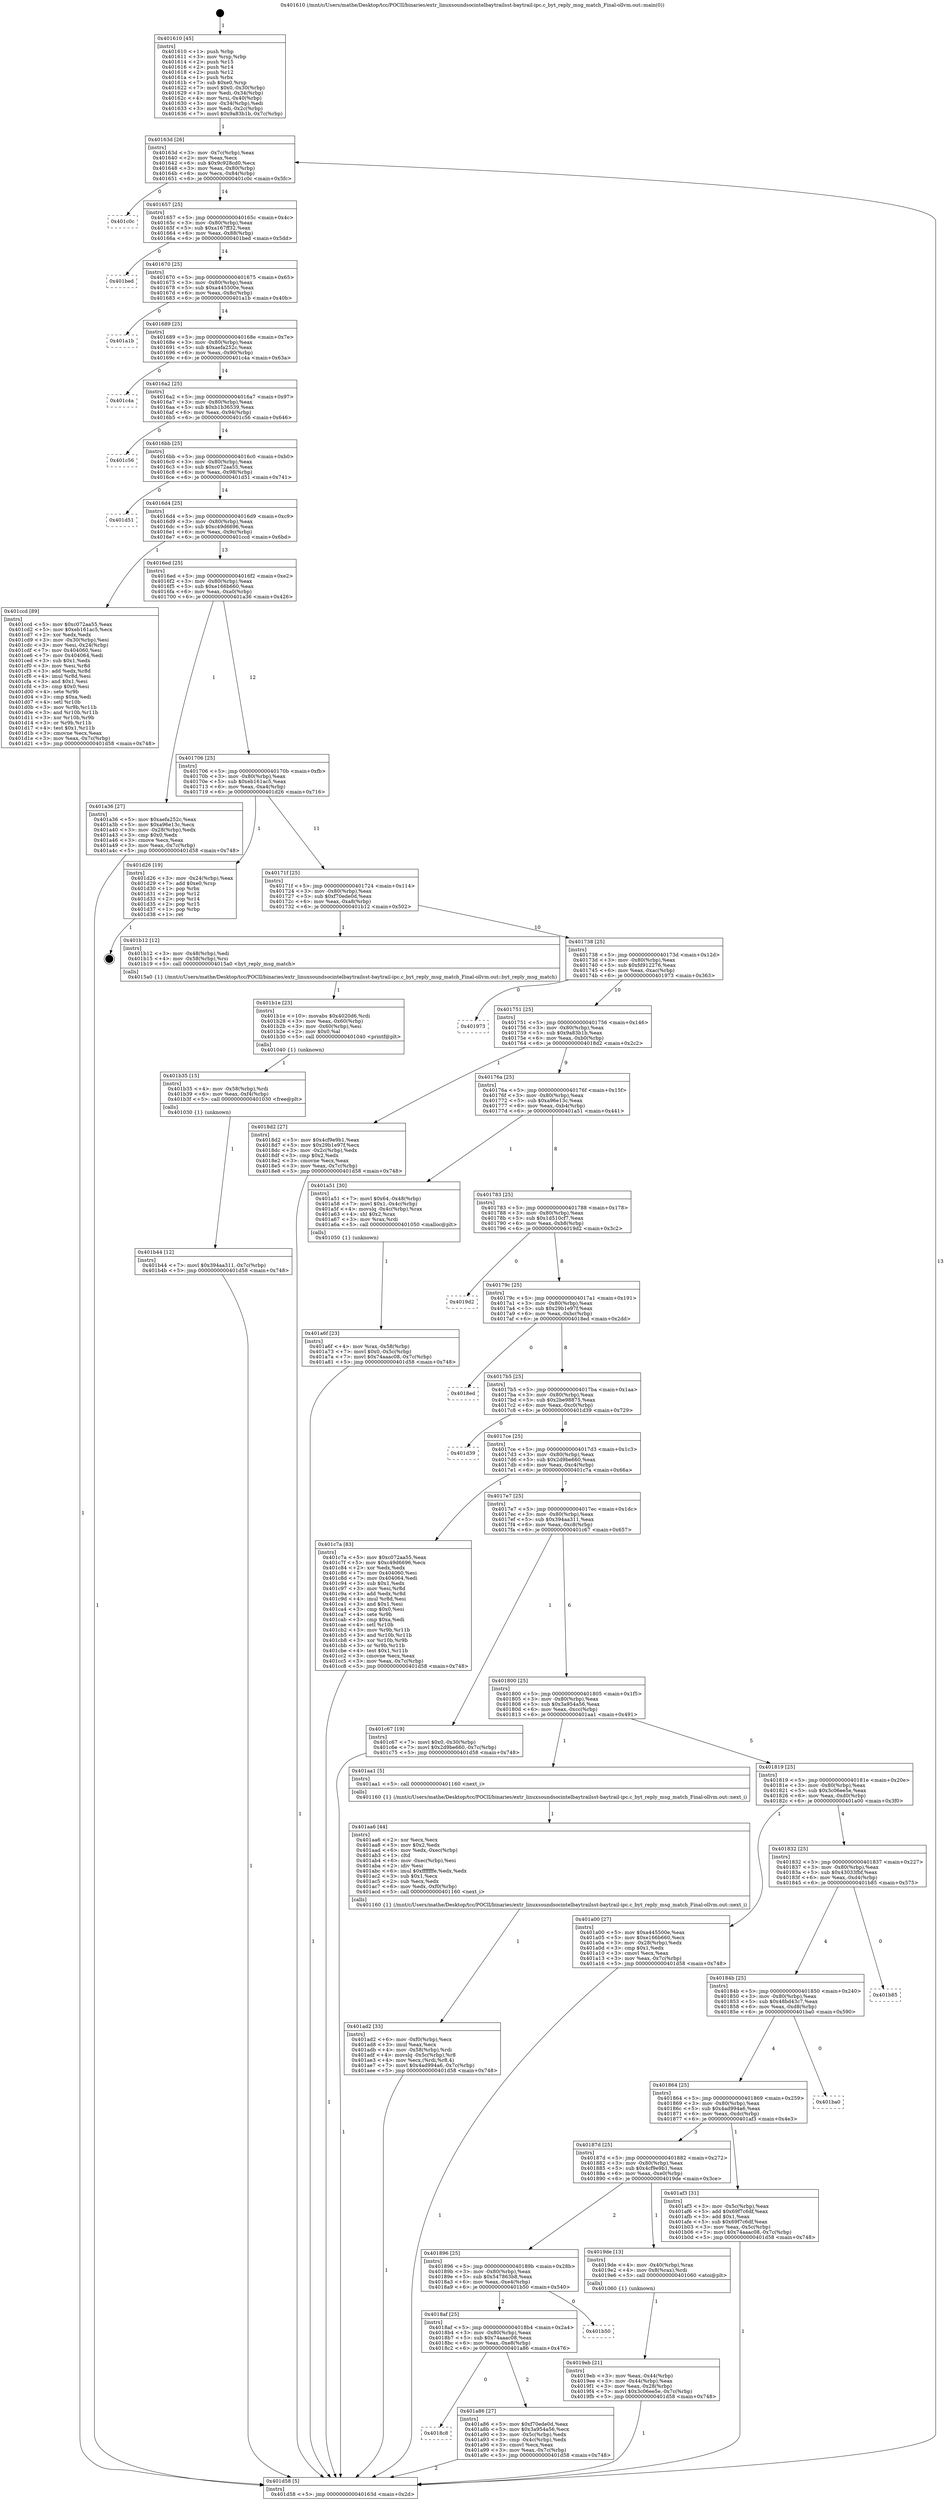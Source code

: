 digraph "0x401610" {
  label = "0x401610 (/mnt/c/Users/mathe/Desktop/tcc/POCII/binaries/extr_linuxsoundsocintelbaytrailsst-baytrail-ipc.c_byt_reply_msg_match_Final-ollvm.out::main(0))"
  labelloc = "t"
  node[shape=record]

  Entry [label="",width=0.3,height=0.3,shape=circle,fillcolor=black,style=filled]
  "0x40163d" [label="{
     0x40163d [26]\l
     | [instrs]\l
     &nbsp;&nbsp;0x40163d \<+3\>: mov -0x7c(%rbp),%eax\l
     &nbsp;&nbsp;0x401640 \<+2\>: mov %eax,%ecx\l
     &nbsp;&nbsp;0x401642 \<+6\>: sub $0x9c928cd0,%ecx\l
     &nbsp;&nbsp;0x401648 \<+3\>: mov %eax,-0x80(%rbp)\l
     &nbsp;&nbsp;0x40164b \<+6\>: mov %ecx,-0x84(%rbp)\l
     &nbsp;&nbsp;0x401651 \<+6\>: je 0000000000401c0c \<main+0x5fc\>\l
  }"]
  "0x401c0c" [label="{
     0x401c0c\l
  }", style=dashed]
  "0x401657" [label="{
     0x401657 [25]\l
     | [instrs]\l
     &nbsp;&nbsp;0x401657 \<+5\>: jmp 000000000040165c \<main+0x4c\>\l
     &nbsp;&nbsp;0x40165c \<+3\>: mov -0x80(%rbp),%eax\l
     &nbsp;&nbsp;0x40165f \<+5\>: sub $0xa167ff32,%eax\l
     &nbsp;&nbsp;0x401664 \<+6\>: mov %eax,-0x88(%rbp)\l
     &nbsp;&nbsp;0x40166a \<+6\>: je 0000000000401bed \<main+0x5dd\>\l
  }"]
  Exit [label="",width=0.3,height=0.3,shape=circle,fillcolor=black,style=filled,peripheries=2]
  "0x401bed" [label="{
     0x401bed\l
  }", style=dashed]
  "0x401670" [label="{
     0x401670 [25]\l
     | [instrs]\l
     &nbsp;&nbsp;0x401670 \<+5\>: jmp 0000000000401675 \<main+0x65\>\l
     &nbsp;&nbsp;0x401675 \<+3\>: mov -0x80(%rbp),%eax\l
     &nbsp;&nbsp;0x401678 \<+5\>: sub $0xa445500e,%eax\l
     &nbsp;&nbsp;0x40167d \<+6\>: mov %eax,-0x8c(%rbp)\l
     &nbsp;&nbsp;0x401683 \<+6\>: je 0000000000401a1b \<main+0x40b\>\l
  }"]
  "0x401b44" [label="{
     0x401b44 [12]\l
     | [instrs]\l
     &nbsp;&nbsp;0x401b44 \<+7\>: movl $0x394aa311,-0x7c(%rbp)\l
     &nbsp;&nbsp;0x401b4b \<+5\>: jmp 0000000000401d58 \<main+0x748\>\l
  }"]
  "0x401a1b" [label="{
     0x401a1b\l
  }", style=dashed]
  "0x401689" [label="{
     0x401689 [25]\l
     | [instrs]\l
     &nbsp;&nbsp;0x401689 \<+5\>: jmp 000000000040168e \<main+0x7e\>\l
     &nbsp;&nbsp;0x40168e \<+3\>: mov -0x80(%rbp),%eax\l
     &nbsp;&nbsp;0x401691 \<+5\>: sub $0xaefa252c,%eax\l
     &nbsp;&nbsp;0x401696 \<+6\>: mov %eax,-0x90(%rbp)\l
     &nbsp;&nbsp;0x40169c \<+6\>: je 0000000000401c4a \<main+0x63a\>\l
  }"]
  "0x401b35" [label="{
     0x401b35 [15]\l
     | [instrs]\l
     &nbsp;&nbsp;0x401b35 \<+4\>: mov -0x58(%rbp),%rdi\l
     &nbsp;&nbsp;0x401b39 \<+6\>: mov %eax,-0xf4(%rbp)\l
     &nbsp;&nbsp;0x401b3f \<+5\>: call 0000000000401030 \<free@plt\>\l
     | [calls]\l
     &nbsp;&nbsp;0x401030 \{1\} (unknown)\l
  }"]
  "0x401c4a" [label="{
     0x401c4a\l
  }", style=dashed]
  "0x4016a2" [label="{
     0x4016a2 [25]\l
     | [instrs]\l
     &nbsp;&nbsp;0x4016a2 \<+5\>: jmp 00000000004016a7 \<main+0x97\>\l
     &nbsp;&nbsp;0x4016a7 \<+3\>: mov -0x80(%rbp),%eax\l
     &nbsp;&nbsp;0x4016aa \<+5\>: sub $0xb1b36539,%eax\l
     &nbsp;&nbsp;0x4016af \<+6\>: mov %eax,-0x94(%rbp)\l
     &nbsp;&nbsp;0x4016b5 \<+6\>: je 0000000000401c56 \<main+0x646\>\l
  }"]
  "0x401b1e" [label="{
     0x401b1e [23]\l
     | [instrs]\l
     &nbsp;&nbsp;0x401b1e \<+10\>: movabs $0x4020d6,%rdi\l
     &nbsp;&nbsp;0x401b28 \<+3\>: mov %eax,-0x60(%rbp)\l
     &nbsp;&nbsp;0x401b2b \<+3\>: mov -0x60(%rbp),%esi\l
     &nbsp;&nbsp;0x401b2e \<+2\>: mov $0x0,%al\l
     &nbsp;&nbsp;0x401b30 \<+5\>: call 0000000000401040 \<printf@plt\>\l
     | [calls]\l
     &nbsp;&nbsp;0x401040 \{1\} (unknown)\l
  }"]
  "0x401c56" [label="{
     0x401c56\l
  }", style=dashed]
  "0x4016bb" [label="{
     0x4016bb [25]\l
     | [instrs]\l
     &nbsp;&nbsp;0x4016bb \<+5\>: jmp 00000000004016c0 \<main+0xb0\>\l
     &nbsp;&nbsp;0x4016c0 \<+3\>: mov -0x80(%rbp),%eax\l
     &nbsp;&nbsp;0x4016c3 \<+5\>: sub $0xc072aa55,%eax\l
     &nbsp;&nbsp;0x4016c8 \<+6\>: mov %eax,-0x98(%rbp)\l
     &nbsp;&nbsp;0x4016ce \<+6\>: je 0000000000401d51 \<main+0x741\>\l
  }"]
  "0x401ad2" [label="{
     0x401ad2 [33]\l
     | [instrs]\l
     &nbsp;&nbsp;0x401ad2 \<+6\>: mov -0xf0(%rbp),%ecx\l
     &nbsp;&nbsp;0x401ad8 \<+3\>: imul %eax,%ecx\l
     &nbsp;&nbsp;0x401adb \<+4\>: mov -0x58(%rbp),%rdi\l
     &nbsp;&nbsp;0x401adf \<+4\>: movslq -0x5c(%rbp),%r8\l
     &nbsp;&nbsp;0x401ae3 \<+4\>: mov %ecx,(%rdi,%r8,4)\l
     &nbsp;&nbsp;0x401ae7 \<+7\>: movl $0x4ad994a6,-0x7c(%rbp)\l
     &nbsp;&nbsp;0x401aee \<+5\>: jmp 0000000000401d58 \<main+0x748\>\l
  }"]
  "0x401d51" [label="{
     0x401d51\l
  }", style=dashed]
  "0x4016d4" [label="{
     0x4016d4 [25]\l
     | [instrs]\l
     &nbsp;&nbsp;0x4016d4 \<+5\>: jmp 00000000004016d9 \<main+0xc9\>\l
     &nbsp;&nbsp;0x4016d9 \<+3\>: mov -0x80(%rbp),%eax\l
     &nbsp;&nbsp;0x4016dc \<+5\>: sub $0xc49d6696,%eax\l
     &nbsp;&nbsp;0x4016e1 \<+6\>: mov %eax,-0x9c(%rbp)\l
     &nbsp;&nbsp;0x4016e7 \<+6\>: je 0000000000401ccd \<main+0x6bd\>\l
  }"]
  "0x401aa6" [label="{
     0x401aa6 [44]\l
     | [instrs]\l
     &nbsp;&nbsp;0x401aa6 \<+2\>: xor %ecx,%ecx\l
     &nbsp;&nbsp;0x401aa8 \<+5\>: mov $0x2,%edx\l
     &nbsp;&nbsp;0x401aad \<+6\>: mov %edx,-0xec(%rbp)\l
     &nbsp;&nbsp;0x401ab3 \<+1\>: cltd\l
     &nbsp;&nbsp;0x401ab4 \<+6\>: mov -0xec(%rbp),%esi\l
     &nbsp;&nbsp;0x401aba \<+2\>: idiv %esi\l
     &nbsp;&nbsp;0x401abc \<+6\>: imul $0xfffffffe,%edx,%edx\l
     &nbsp;&nbsp;0x401ac2 \<+3\>: sub $0x1,%ecx\l
     &nbsp;&nbsp;0x401ac5 \<+2\>: sub %ecx,%edx\l
     &nbsp;&nbsp;0x401ac7 \<+6\>: mov %edx,-0xf0(%rbp)\l
     &nbsp;&nbsp;0x401acd \<+5\>: call 0000000000401160 \<next_i\>\l
     | [calls]\l
     &nbsp;&nbsp;0x401160 \{1\} (/mnt/c/Users/mathe/Desktop/tcc/POCII/binaries/extr_linuxsoundsocintelbaytrailsst-baytrail-ipc.c_byt_reply_msg_match_Final-ollvm.out::next_i)\l
  }"]
  "0x401ccd" [label="{
     0x401ccd [89]\l
     | [instrs]\l
     &nbsp;&nbsp;0x401ccd \<+5\>: mov $0xc072aa55,%eax\l
     &nbsp;&nbsp;0x401cd2 \<+5\>: mov $0xeb161ac5,%ecx\l
     &nbsp;&nbsp;0x401cd7 \<+2\>: xor %edx,%edx\l
     &nbsp;&nbsp;0x401cd9 \<+3\>: mov -0x30(%rbp),%esi\l
     &nbsp;&nbsp;0x401cdc \<+3\>: mov %esi,-0x24(%rbp)\l
     &nbsp;&nbsp;0x401cdf \<+7\>: mov 0x404060,%esi\l
     &nbsp;&nbsp;0x401ce6 \<+7\>: mov 0x404064,%edi\l
     &nbsp;&nbsp;0x401ced \<+3\>: sub $0x1,%edx\l
     &nbsp;&nbsp;0x401cf0 \<+3\>: mov %esi,%r8d\l
     &nbsp;&nbsp;0x401cf3 \<+3\>: add %edx,%r8d\l
     &nbsp;&nbsp;0x401cf6 \<+4\>: imul %r8d,%esi\l
     &nbsp;&nbsp;0x401cfa \<+3\>: and $0x1,%esi\l
     &nbsp;&nbsp;0x401cfd \<+3\>: cmp $0x0,%esi\l
     &nbsp;&nbsp;0x401d00 \<+4\>: sete %r9b\l
     &nbsp;&nbsp;0x401d04 \<+3\>: cmp $0xa,%edi\l
     &nbsp;&nbsp;0x401d07 \<+4\>: setl %r10b\l
     &nbsp;&nbsp;0x401d0b \<+3\>: mov %r9b,%r11b\l
     &nbsp;&nbsp;0x401d0e \<+3\>: and %r10b,%r11b\l
     &nbsp;&nbsp;0x401d11 \<+3\>: xor %r10b,%r9b\l
     &nbsp;&nbsp;0x401d14 \<+3\>: or %r9b,%r11b\l
     &nbsp;&nbsp;0x401d17 \<+4\>: test $0x1,%r11b\l
     &nbsp;&nbsp;0x401d1b \<+3\>: cmovne %ecx,%eax\l
     &nbsp;&nbsp;0x401d1e \<+3\>: mov %eax,-0x7c(%rbp)\l
     &nbsp;&nbsp;0x401d21 \<+5\>: jmp 0000000000401d58 \<main+0x748\>\l
  }"]
  "0x4016ed" [label="{
     0x4016ed [25]\l
     | [instrs]\l
     &nbsp;&nbsp;0x4016ed \<+5\>: jmp 00000000004016f2 \<main+0xe2\>\l
     &nbsp;&nbsp;0x4016f2 \<+3\>: mov -0x80(%rbp),%eax\l
     &nbsp;&nbsp;0x4016f5 \<+5\>: sub $0xe166b660,%eax\l
     &nbsp;&nbsp;0x4016fa \<+6\>: mov %eax,-0xa0(%rbp)\l
     &nbsp;&nbsp;0x401700 \<+6\>: je 0000000000401a36 \<main+0x426\>\l
  }"]
  "0x4018c8" [label="{
     0x4018c8\l
  }", style=dashed]
  "0x401a36" [label="{
     0x401a36 [27]\l
     | [instrs]\l
     &nbsp;&nbsp;0x401a36 \<+5\>: mov $0xaefa252c,%eax\l
     &nbsp;&nbsp;0x401a3b \<+5\>: mov $0xa96e13c,%ecx\l
     &nbsp;&nbsp;0x401a40 \<+3\>: mov -0x28(%rbp),%edx\l
     &nbsp;&nbsp;0x401a43 \<+3\>: cmp $0x0,%edx\l
     &nbsp;&nbsp;0x401a46 \<+3\>: cmove %ecx,%eax\l
     &nbsp;&nbsp;0x401a49 \<+3\>: mov %eax,-0x7c(%rbp)\l
     &nbsp;&nbsp;0x401a4c \<+5\>: jmp 0000000000401d58 \<main+0x748\>\l
  }"]
  "0x401706" [label="{
     0x401706 [25]\l
     | [instrs]\l
     &nbsp;&nbsp;0x401706 \<+5\>: jmp 000000000040170b \<main+0xfb\>\l
     &nbsp;&nbsp;0x40170b \<+3\>: mov -0x80(%rbp),%eax\l
     &nbsp;&nbsp;0x40170e \<+5\>: sub $0xeb161ac5,%eax\l
     &nbsp;&nbsp;0x401713 \<+6\>: mov %eax,-0xa4(%rbp)\l
     &nbsp;&nbsp;0x401719 \<+6\>: je 0000000000401d26 \<main+0x716\>\l
  }"]
  "0x401a86" [label="{
     0x401a86 [27]\l
     | [instrs]\l
     &nbsp;&nbsp;0x401a86 \<+5\>: mov $0xf70ede0d,%eax\l
     &nbsp;&nbsp;0x401a8b \<+5\>: mov $0x3a954a56,%ecx\l
     &nbsp;&nbsp;0x401a90 \<+3\>: mov -0x5c(%rbp),%edx\l
     &nbsp;&nbsp;0x401a93 \<+3\>: cmp -0x4c(%rbp),%edx\l
     &nbsp;&nbsp;0x401a96 \<+3\>: cmovl %ecx,%eax\l
     &nbsp;&nbsp;0x401a99 \<+3\>: mov %eax,-0x7c(%rbp)\l
     &nbsp;&nbsp;0x401a9c \<+5\>: jmp 0000000000401d58 \<main+0x748\>\l
  }"]
  "0x401d26" [label="{
     0x401d26 [19]\l
     | [instrs]\l
     &nbsp;&nbsp;0x401d26 \<+3\>: mov -0x24(%rbp),%eax\l
     &nbsp;&nbsp;0x401d29 \<+7\>: add $0xe0,%rsp\l
     &nbsp;&nbsp;0x401d30 \<+1\>: pop %rbx\l
     &nbsp;&nbsp;0x401d31 \<+2\>: pop %r12\l
     &nbsp;&nbsp;0x401d33 \<+2\>: pop %r14\l
     &nbsp;&nbsp;0x401d35 \<+2\>: pop %r15\l
     &nbsp;&nbsp;0x401d37 \<+1\>: pop %rbp\l
     &nbsp;&nbsp;0x401d38 \<+1\>: ret\l
  }"]
  "0x40171f" [label="{
     0x40171f [25]\l
     | [instrs]\l
     &nbsp;&nbsp;0x40171f \<+5\>: jmp 0000000000401724 \<main+0x114\>\l
     &nbsp;&nbsp;0x401724 \<+3\>: mov -0x80(%rbp),%eax\l
     &nbsp;&nbsp;0x401727 \<+5\>: sub $0xf70ede0d,%eax\l
     &nbsp;&nbsp;0x40172c \<+6\>: mov %eax,-0xa8(%rbp)\l
     &nbsp;&nbsp;0x401732 \<+6\>: je 0000000000401b12 \<main+0x502\>\l
  }"]
  "0x4018af" [label="{
     0x4018af [25]\l
     | [instrs]\l
     &nbsp;&nbsp;0x4018af \<+5\>: jmp 00000000004018b4 \<main+0x2a4\>\l
     &nbsp;&nbsp;0x4018b4 \<+3\>: mov -0x80(%rbp),%eax\l
     &nbsp;&nbsp;0x4018b7 \<+5\>: sub $0x74aaac08,%eax\l
     &nbsp;&nbsp;0x4018bc \<+6\>: mov %eax,-0xe8(%rbp)\l
     &nbsp;&nbsp;0x4018c2 \<+6\>: je 0000000000401a86 \<main+0x476\>\l
  }"]
  "0x401b12" [label="{
     0x401b12 [12]\l
     | [instrs]\l
     &nbsp;&nbsp;0x401b12 \<+3\>: mov -0x48(%rbp),%edi\l
     &nbsp;&nbsp;0x401b15 \<+4\>: mov -0x58(%rbp),%rsi\l
     &nbsp;&nbsp;0x401b19 \<+5\>: call 00000000004015a0 \<byt_reply_msg_match\>\l
     | [calls]\l
     &nbsp;&nbsp;0x4015a0 \{1\} (/mnt/c/Users/mathe/Desktop/tcc/POCII/binaries/extr_linuxsoundsocintelbaytrailsst-baytrail-ipc.c_byt_reply_msg_match_Final-ollvm.out::byt_reply_msg_match)\l
  }"]
  "0x401738" [label="{
     0x401738 [25]\l
     | [instrs]\l
     &nbsp;&nbsp;0x401738 \<+5\>: jmp 000000000040173d \<main+0x12d\>\l
     &nbsp;&nbsp;0x40173d \<+3\>: mov -0x80(%rbp),%eax\l
     &nbsp;&nbsp;0x401740 \<+5\>: sub $0xfd912276,%eax\l
     &nbsp;&nbsp;0x401745 \<+6\>: mov %eax,-0xac(%rbp)\l
     &nbsp;&nbsp;0x40174b \<+6\>: je 0000000000401973 \<main+0x363\>\l
  }"]
  "0x401b50" [label="{
     0x401b50\l
  }", style=dashed]
  "0x401973" [label="{
     0x401973\l
  }", style=dashed]
  "0x401751" [label="{
     0x401751 [25]\l
     | [instrs]\l
     &nbsp;&nbsp;0x401751 \<+5\>: jmp 0000000000401756 \<main+0x146\>\l
     &nbsp;&nbsp;0x401756 \<+3\>: mov -0x80(%rbp),%eax\l
     &nbsp;&nbsp;0x401759 \<+5\>: sub $0x9a83b1b,%eax\l
     &nbsp;&nbsp;0x40175e \<+6\>: mov %eax,-0xb0(%rbp)\l
     &nbsp;&nbsp;0x401764 \<+6\>: je 00000000004018d2 \<main+0x2c2\>\l
  }"]
  "0x401a6f" [label="{
     0x401a6f [23]\l
     | [instrs]\l
     &nbsp;&nbsp;0x401a6f \<+4\>: mov %rax,-0x58(%rbp)\l
     &nbsp;&nbsp;0x401a73 \<+7\>: movl $0x0,-0x5c(%rbp)\l
     &nbsp;&nbsp;0x401a7a \<+7\>: movl $0x74aaac08,-0x7c(%rbp)\l
     &nbsp;&nbsp;0x401a81 \<+5\>: jmp 0000000000401d58 \<main+0x748\>\l
  }"]
  "0x4018d2" [label="{
     0x4018d2 [27]\l
     | [instrs]\l
     &nbsp;&nbsp;0x4018d2 \<+5\>: mov $0x4cf9e9b1,%eax\l
     &nbsp;&nbsp;0x4018d7 \<+5\>: mov $0x29b1e97f,%ecx\l
     &nbsp;&nbsp;0x4018dc \<+3\>: mov -0x2c(%rbp),%edx\l
     &nbsp;&nbsp;0x4018df \<+3\>: cmp $0x2,%edx\l
     &nbsp;&nbsp;0x4018e2 \<+3\>: cmovne %ecx,%eax\l
     &nbsp;&nbsp;0x4018e5 \<+3\>: mov %eax,-0x7c(%rbp)\l
     &nbsp;&nbsp;0x4018e8 \<+5\>: jmp 0000000000401d58 \<main+0x748\>\l
  }"]
  "0x40176a" [label="{
     0x40176a [25]\l
     | [instrs]\l
     &nbsp;&nbsp;0x40176a \<+5\>: jmp 000000000040176f \<main+0x15f\>\l
     &nbsp;&nbsp;0x40176f \<+3\>: mov -0x80(%rbp),%eax\l
     &nbsp;&nbsp;0x401772 \<+5\>: sub $0xa96e13c,%eax\l
     &nbsp;&nbsp;0x401777 \<+6\>: mov %eax,-0xb4(%rbp)\l
     &nbsp;&nbsp;0x40177d \<+6\>: je 0000000000401a51 \<main+0x441\>\l
  }"]
  "0x401d58" [label="{
     0x401d58 [5]\l
     | [instrs]\l
     &nbsp;&nbsp;0x401d58 \<+5\>: jmp 000000000040163d \<main+0x2d\>\l
  }"]
  "0x401610" [label="{
     0x401610 [45]\l
     | [instrs]\l
     &nbsp;&nbsp;0x401610 \<+1\>: push %rbp\l
     &nbsp;&nbsp;0x401611 \<+3\>: mov %rsp,%rbp\l
     &nbsp;&nbsp;0x401614 \<+2\>: push %r15\l
     &nbsp;&nbsp;0x401616 \<+2\>: push %r14\l
     &nbsp;&nbsp;0x401618 \<+2\>: push %r12\l
     &nbsp;&nbsp;0x40161a \<+1\>: push %rbx\l
     &nbsp;&nbsp;0x40161b \<+7\>: sub $0xe0,%rsp\l
     &nbsp;&nbsp;0x401622 \<+7\>: movl $0x0,-0x30(%rbp)\l
     &nbsp;&nbsp;0x401629 \<+3\>: mov %edi,-0x34(%rbp)\l
     &nbsp;&nbsp;0x40162c \<+4\>: mov %rsi,-0x40(%rbp)\l
     &nbsp;&nbsp;0x401630 \<+3\>: mov -0x34(%rbp),%edi\l
     &nbsp;&nbsp;0x401633 \<+3\>: mov %edi,-0x2c(%rbp)\l
     &nbsp;&nbsp;0x401636 \<+7\>: movl $0x9a83b1b,-0x7c(%rbp)\l
  }"]
  "0x4019eb" [label="{
     0x4019eb [21]\l
     | [instrs]\l
     &nbsp;&nbsp;0x4019eb \<+3\>: mov %eax,-0x44(%rbp)\l
     &nbsp;&nbsp;0x4019ee \<+3\>: mov -0x44(%rbp),%eax\l
     &nbsp;&nbsp;0x4019f1 \<+3\>: mov %eax,-0x28(%rbp)\l
     &nbsp;&nbsp;0x4019f4 \<+7\>: movl $0x3c06ee5e,-0x7c(%rbp)\l
     &nbsp;&nbsp;0x4019fb \<+5\>: jmp 0000000000401d58 \<main+0x748\>\l
  }"]
  "0x401a51" [label="{
     0x401a51 [30]\l
     | [instrs]\l
     &nbsp;&nbsp;0x401a51 \<+7\>: movl $0x64,-0x48(%rbp)\l
     &nbsp;&nbsp;0x401a58 \<+7\>: movl $0x1,-0x4c(%rbp)\l
     &nbsp;&nbsp;0x401a5f \<+4\>: movslq -0x4c(%rbp),%rax\l
     &nbsp;&nbsp;0x401a63 \<+4\>: shl $0x2,%rax\l
     &nbsp;&nbsp;0x401a67 \<+3\>: mov %rax,%rdi\l
     &nbsp;&nbsp;0x401a6a \<+5\>: call 0000000000401050 \<malloc@plt\>\l
     | [calls]\l
     &nbsp;&nbsp;0x401050 \{1\} (unknown)\l
  }"]
  "0x401783" [label="{
     0x401783 [25]\l
     | [instrs]\l
     &nbsp;&nbsp;0x401783 \<+5\>: jmp 0000000000401788 \<main+0x178\>\l
     &nbsp;&nbsp;0x401788 \<+3\>: mov -0x80(%rbp),%eax\l
     &nbsp;&nbsp;0x40178b \<+5\>: sub $0x1d510cf7,%eax\l
     &nbsp;&nbsp;0x401790 \<+6\>: mov %eax,-0xb8(%rbp)\l
     &nbsp;&nbsp;0x401796 \<+6\>: je 00000000004019d2 \<main+0x3c2\>\l
  }"]
  "0x401896" [label="{
     0x401896 [25]\l
     | [instrs]\l
     &nbsp;&nbsp;0x401896 \<+5\>: jmp 000000000040189b \<main+0x28b\>\l
     &nbsp;&nbsp;0x40189b \<+3\>: mov -0x80(%rbp),%eax\l
     &nbsp;&nbsp;0x40189e \<+5\>: sub $0x547863b8,%eax\l
     &nbsp;&nbsp;0x4018a3 \<+6\>: mov %eax,-0xe4(%rbp)\l
     &nbsp;&nbsp;0x4018a9 \<+6\>: je 0000000000401b50 \<main+0x540\>\l
  }"]
  "0x4019d2" [label="{
     0x4019d2\l
  }", style=dashed]
  "0x40179c" [label="{
     0x40179c [25]\l
     | [instrs]\l
     &nbsp;&nbsp;0x40179c \<+5\>: jmp 00000000004017a1 \<main+0x191\>\l
     &nbsp;&nbsp;0x4017a1 \<+3\>: mov -0x80(%rbp),%eax\l
     &nbsp;&nbsp;0x4017a4 \<+5\>: sub $0x29b1e97f,%eax\l
     &nbsp;&nbsp;0x4017a9 \<+6\>: mov %eax,-0xbc(%rbp)\l
     &nbsp;&nbsp;0x4017af \<+6\>: je 00000000004018ed \<main+0x2dd\>\l
  }"]
  "0x4019de" [label="{
     0x4019de [13]\l
     | [instrs]\l
     &nbsp;&nbsp;0x4019de \<+4\>: mov -0x40(%rbp),%rax\l
     &nbsp;&nbsp;0x4019e2 \<+4\>: mov 0x8(%rax),%rdi\l
     &nbsp;&nbsp;0x4019e6 \<+5\>: call 0000000000401060 \<atoi@plt\>\l
     | [calls]\l
     &nbsp;&nbsp;0x401060 \{1\} (unknown)\l
  }"]
  "0x4018ed" [label="{
     0x4018ed\l
  }", style=dashed]
  "0x4017b5" [label="{
     0x4017b5 [25]\l
     | [instrs]\l
     &nbsp;&nbsp;0x4017b5 \<+5\>: jmp 00000000004017ba \<main+0x1aa\>\l
     &nbsp;&nbsp;0x4017ba \<+3\>: mov -0x80(%rbp),%eax\l
     &nbsp;&nbsp;0x4017bd \<+5\>: sub $0x2be98875,%eax\l
     &nbsp;&nbsp;0x4017c2 \<+6\>: mov %eax,-0xc0(%rbp)\l
     &nbsp;&nbsp;0x4017c8 \<+6\>: je 0000000000401d39 \<main+0x729\>\l
  }"]
  "0x40187d" [label="{
     0x40187d [25]\l
     | [instrs]\l
     &nbsp;&nbsp;0x40187d \<+5\>: jmp 0000000000401882 \<main+0x272\>\l
     &nbsp;&nbsp;0x401882 \<+3\>: mov -0x80(%rbp),%eax\l
     &nbsp;&nbsp;0x401885 \<+5\>: sub $0x4cf9e9b1,%eax\l
     &nbsp;&nbsp;0x40188a \<+6\>: mov %eax,-0xe0(%rbp)\l
     &nbsp;&nbsp;0x401890 \<+6\>: je 00000000004019de \<main+0x3ce\>\l
  }"]
  "0x401d39" [label="{
     0x401d39\l
  }", style=dashed]
  "0x4017ce" [label="{
     0x4017ce [25]\l
     | [instrs]\l
     &nbsp;&nbsp;0x4017ce \<+5\>: jmp 00000000004017d3 \<main+0x1c3\>\l
     &nbsp;&nbsp;0x4017d3 \<+3\>: mov -0x80(%rbp),%eax\l
     &nbsp;&nbsp;0x4017d6 \<+5\>: sub $0x2d9be660,%eax\l
     &nbsp;&nbsp;0x4017db \<+6\>: mov %eax,-0xc4(%rbp)\l
     &nbsp;&nbsp;0x4017e1 \<+6\>: je 0000000000401c7a \<main+0x66a\>\l
  }"]
  "0x401af3" [label="{
     0x401af3 [31]\l
     | [instrs]\l
     &nbsp;&nbsp;0x401af3 \<+3\>: mov -0x5c(%rbp),%eax\l
     &nbsp;&nbsp;0x401af6 \<+5\>: add $0x69f7c6df,%eax\l
     &nbsp;&nbsp;0x401afb \<+3\>: add $0x1,%eax\l
     &nbsp;&nbsp;0x401afe \<+5\>: sub $0x69f7c6df,%eax\l
     &nbsp;&nbsp;0x401b03 \<+3\>: mov %eax,-0x5c(%rbp)\l
     &nbsp;&nbsp;0x401b06 \<+7\>: movl $0x74aaac08,-0x7c(%rbp)\l
     &nbsp;&nbsp;0x401b0d \<+5\>: jmp 0000000000401d58 \<main+0x748\>\l
  }"]
  "0x401c7a" [label="{
     0x401c7a [83]\l
     | [instrs]\l
     &nbsp;&nbsp;0x401c7a \<+5\>: mov $0xc072aa55,%eax\l
     &nbsp;&nbsp;0x401c7f \<+5\>: mov $0xc49d6696,%ecx\l
     &nbsp;&nbsp;0x401c84 \<+2\>: xor %edx,%edx\l
     &nbsp;&nbsp;0x401c86 \<+7\>: mov 0x404060,%esi\l
     &nbsp;&nbsp;0x401c8d \<+7\>: mov 0x404064,%edi\l
     &nbsp;&nbsp;0x401c94 \<+3\>: sub $0x1,%edx\l
     &nbsp;&nbsp;0x401c97 \<+3\>: mov %esi,%r8d\l
     &nbsp;&nbsp;0x401c9a \<+3\>: add %edx,%r8d\l
     &nbsp;&nbsp;0x401c9d \<+4\>: imul %r8d,%esi\l
     &nbsp;&nbsp;0x401ca1 \<+3\>: and $0x1,%esi\l
     &nbsp;&nbsp;0x401ca4 \<+3\>: cmp $0x0,%esi\l
     &nbsp;&nbsp;0x401ca7 \<+4\>: sete %r9b\l
     &nbsp;&nbsp;0x401cab \<+3\>: cmp $0xa,%edi\l
     &nbsp;&nbsp;0x401cae \<+4\>: setl %r10b\l
     &nbsp;&nbsp;0x401cb2 \<+3\>: mov %r9b,%r11b\l
     &nbsp;&nbsp;0x401cb5 \<+3\>: and %r10b,%r11b\l
     &nbsp;&nbsp;0x401cb8 \<+3\>: xor %r10b,%r9b\l
     &nbsp;&nbsp;0x401cbb \<+3\>: or %r9b,%r11b\l
     &nbsp;&nbsp;0x401cbe \<+4\>: test $0x1,%r11b\l
     &nbsp;&nbsp;0x401cc2 \<+3\>: cmovne %ecx,%eax\l
     &nbsp;&nbsp;0x401cc5 \<+3\>: mov %eax,-0x7c(%rbp)\l
     &nbsp;&nbsp;0x401cc8 \<+5\>: jmp 0000000000401d58 \<main+0x748\>\l
  }"]
  "0x4017e7" [label="{
     0x4017e7 [25]\l
     | [instrs]\l
     &nbsp;&nbsp;0x4017e7 \<+5\>: jmp 00000000004017ec \<main+0x1dc\>\l
     &nbsp;&nbsp;0x4017ec \<+3\>: mov -0x80(%rbp),%eax\l
     &nbsp;&nbsp;0x4017ef \<+5\>: sub $0x394aa311,%eax\l
     &nbsp;&nbsp;0x4017f4 \<+6\>: mov %eax,-0xc8(%rbp)\l
     &nbsp;&nbsp;0x4017fa \<+6\>: je 0000000000401c67 \<main+0x657\>\l
  }"]
  "0x401864" [label="{
     0x401864 [25]\l
     | [instrs]\l
     &nbsp;&nbsp;0x401864 \<+5\>: jmp 0000000000401869 \<main+0x259\>\l
     &nbsp;&nbsp;0x401869 \<+3\>: mov -0x80(%rbp),%eax\l
     &nbsp;&nbsp;0x40186c \<+5\>: sub $0x4ad994a6,%eax\l
     &nbsp;&nbsp;0x401871 \<+6\>: mov %eax,-0xdc(%rbp)\l
     &nbsp;&nbsp;0x401877 \<+6\>: je 0000000000401af3 \<main+0x4e3\>\l
  }"]
  "0x401c67" [label="{
     0x401c67 [19]\l
     | [instrs]\l
     &nbsp;&nbsp;0x401c67 \<+7\>: movl $0x0,-0x30(%rbp)\l
     &nbsp;&nbsp;0x401c6e \<+7\>: movl $0x2d9be660,-0x7c(%rbp)\l
     &nbsp;&nbsp;0x401c75 \<+5\>: jmp 0000000000401d58 \<main+0x748\>\l
  }"]
  "0x401800" [label="{
     0x401800 [25]\l
     | [instrs]\l
     &nbsp;&nbsp;0x401800 \<+5\>: jmp 0000000000401805 \<main+0x1f5\>\l
     &nbsp;&nbsp;0x401805 \<+3\>: mov -0x80(%rbp),%eax\l
     &nbsp;&nbsp;0x401808 \<+5\>: sub $0x3a954a56,%eax\l
     &nbsp;&nbsp;0x40180d \<+6\>: mov %eax,-0xcc(%rbp)\l
     &nbsp;&nbsp;0x401813 \<+6\>: je 0000000000401aa1 \<main+0x491\>\l
  }"]
  "0x401ba0" [label="{
     0x401ba0\l
  }", style=dashed]
  "0x401aa1" [label="{
     0x401aa1 [5]\l
     | [instrs]\l
     &nbsp;&nbsp;0x401aa1 \<+5\>: call 0000000000401160 \<next_i\>\l
     | [calls]\l
     &nbsp;&nbsp;0x401160 \{1\} (/mnt/c/Users/mathe/Desktop/tcc/POCII/binaries/extr_linuxsoundsocintelbaytrailsst-baytrail-ipc.c_byt_reply_msg_match_Final-ollvm.out::next_i)\l
  }"]
  "0x401819" [label="{
     0x401819 [25]\l
     | [instrs]\l
     &nbsp;&nbsp;0x401819 \<+5\>: jmp 000000000040181e \<main+0x20e\>\l
     &nbsp;&nbsp;0x40181e \<+3\>: mov -0x80(%rbp),%eax\l
     &nbsp;&nbsp;0x401821 \<+5\>: sub $0x3c06ee5e,%eax\l
     &nbsp;&nbsp;0x401826 \<+6\>: mov %eax,-0xd0(%rbp)\l
     &nbsp;&nbsp;0x40182c \<+6\>: je 0000000000401a00 \<main+0x3f0\>\l
  }"]
  "0x40184b" [label="{
     0x40184b [25]\l
     | [instrs]\l
     &nbsp;&nbsp;0x40184b \<+5\>: jmp 0000000000401850 \<main+0x240\>\l
     &nbsp;&nbsp;0x401850 \<+3\>: mov -0x80(%rbp),%eax\l
     &nbsp;&nbsp;0x401853 \<+5\>: sub $0x48bd43c7,%eax\l
     &nbsp;&nbsp;0x401858 \<+6\>: mov %eax,-0xd8(%rbp)\l
     &nbsp;&nbsp;0x40185e \<+6\>: je 0000000000401ba0 \<main+0x590\>\l
  }"]
  "0x401a00" [label="{
     0x401a00 [27]\l
     | [instrs]\l
     &nbsp;&nbsp;0x401a00 \<+5\>: mov $0xa445500e,%eax\l
     &nbsp;&nbsp;0x401a05 \<+5\>: mov $0xe166b660,%ecx\l
     &nbsp;&nbsp;0x401a0a \<+3\>: mov -0x28(%rbp),%edx\l
     &nbsp;&nbsp;0x401a0d \<+3\>: cmp $0x1,%edx\l
     &nbsp;&nbsp;0x401a10 \<+3\>: cmovl %ecx,%eax\l
     &nbsp;&nbsp;0x401a13 \<+3\>: mov %eax,-0x7c(%rbp)\l
     &nbsp;&nbsp;0x401a16 \<+5\>: jmp 0000000000401d58 \<main+0x748\>\l
  }"]
  "0x401832" [label="{
     0x401832 [25]\l
     | [instrs]\l
     &nbsp;&nbsp;0x401832 \<+5\>: jmp 0000000000401837 \<main+0x227\>\l
     &nbsp;&nbsp;0x401837 \<+3\>: mov -0x80(%rbp),%eax\l
     &nbsp;&nbsp;0x40183a \<+5\>: sub $0x43033fbf,%eax\l
     &nbsp;&nbsp;0x40183f \<+6\>: mov %eax,-0xd4(%rbp)\l
     &nbsp;&nbsp;0x401845 \<+6\>: je 0000000000401b85 \<main+0x575\>\l
  }"]
  "0x401b85" [label="{
     0x401b85\l
  }", style=dashed]
  Entry -> "0x401610" [label=" 1"]
  "0x40163d" -> "0x401c0c" [label=" 0"]
  "0x40163d" -> "0x401657" [label=" 14"]
  "0x401d26" -> Exit [label=" 1"]
  "0x401657" -> "0x401bed" [label=" 0"]
  "0x401657" -> "0x401670" [label=" 14"]
  "0x401ccd" -> "0x401d58" [label=" 1"]
  "0x401670" -> "0x401a1b" [label=" 0"]
  "0x401670" -> "0x401689" [label=" 14"]
  "0x401c7a" -> "0x401d58" [label=" 1"]
  "0x401689" -> "0x401c4a" [label=" 0"]
  "0x401689" -> "0x4016a2" [label=" 14"]
  "0x401c67" -> "0x401d58" [label=" 1"]
  "0x4016a2" -> "0x401c56" [label=" 0"]
  "0x4016a2" -> "0x4016bb" [label=" 14"]
  "0x401b44" -> "0x401d58" [label=" 1"]
  "0x4016bb" -> "0x401d51" [label=" 0"]
  "0x4016bb" -> "0x4016d4" [label=" 14"]
  "0x401b35" -> "0x401b44" [label=" 1"]
  "0x4016d4" -> "0x401ccd" [label=" 1"]
  "0x4016d4" -> "0x4016ed" [label=" 13"]
  "0x401b1e" -> "0x401b35" [label=" 1"]
  "0x4016ed" -> "0x401a36" [label=" 1"]
  "0x4016ed" -> "0x401706" [label=" 12"]
  "0x401b12" -> "0x401b1e" [label=" 1"]
  "0x401706" -> "0x401d26" [label=" 1"]
  "0x401706" -> "0x40171f" [label=" 11"]
  "0x401af3" -> "0x401d58" [label=" 1"]
  "0x40171f" -> "0x401b12" [label=" 1"]
  "0x40171f" -> "0x401738" [label=" 10"]
  "0x401aa6" -> "0x401ad2" [label=" 1"]
  "0x401738" -> "0x401973" [label=" 0"]
  "0x401738" -> "0x401751" [label=" 10"]
  "0x401aa1" -> "0x401aa6" [label=" 1"]
  "0x401751" -> "0x4018d2" [label=" 1"]
  "0x401751" -> "0x40176a" [label=" 9"]
  "0x4018d2" -> "0x401d58" [label=" 1"]
  "0x401610" -> "0x40163d" [label=" 1"]
  "0x401d58" -> "0x40163d" [label=" 13"]
  "0x4018af" -> "0x4018c8" [label=" 0"]
  "0x40176a" -> "0x401a51" [label=" 1"]
  "0x40176a" -> "0x401783" [label=" 8"]
  "0x4018af" -> "0x401a86" [label=" 2"]
  "0x401783" -> "0x4019d2" [label=" 0"]
  "0x401783" -> "0x40179c" [label=" 8"]
  "0x401ad2" -> "0x401d58" [label=" 1"]
  "0x40179c" -> "0x4018ed" [label=" 0"]
  "0x40179c" -> "0x4017b5" [label=" 8"]
  "0x401896" -> "0x4018af" [label=" 2"]
  "0x4017b5" -> "0x401d39" [label=" 0"]
  "0x4017b5" -> "0x4017ce" [label=" 8"]
  "0x401a86" -> "0x401d58" [label=" 2"]
  "0x4017ce" -> "0x401c7a" [label=" 1"]
  "0x4017ce" -> "0x4017e7" [label=" 7"]
  "0x401a6f" -> "0x401d58" [label=" 1"]
  "0x4017e7" -> "0x401c67" [label=" 1"]
  "0x4017e7" -> "0x401800" [label=" 6"]
  "0x401a36" -> "0x401d58" [label=" 1"]
  "0x401800" -> "0x401aa1" [label=" 1"]
  "0x401800" -> "0x401819" [label=" 5"]
  "0x401a00" -> "0x401d58" [label=" 1"]
  "0x401819" -> "0x401a00" [label=" 1"]
  "0x401819" -> "0x401832" [label=" 4"]
  "0x4019de" -> "0x4019eb" [label=" 1"]
  "0x401832" -> "0x401b85" [label=" 0"]
  "0x401832" -> "0x40184b" [label=" 4"]
  "0x4019eb" -> "0x401d58" [label=" 1"]
  "0x40184b" -> "0x401ba0" [label=" 0"]
  "0x40184b" -> "0x401864" [label=" 4"]
  "0x401a51" -> "0x401a6f" [label=" 1"]
  "0x401864" -> "0x401af3" [label=" 1"]
  "0x401864" -> "0x40187d" [label=" 3"]
  "0x401896" -> "0x401b50" [label=" 0"]
  "0x40187d" -> "0x4019de" [label=" 1"]
  "0x40187d" -> "0x401896" [label=" 2"]
}
